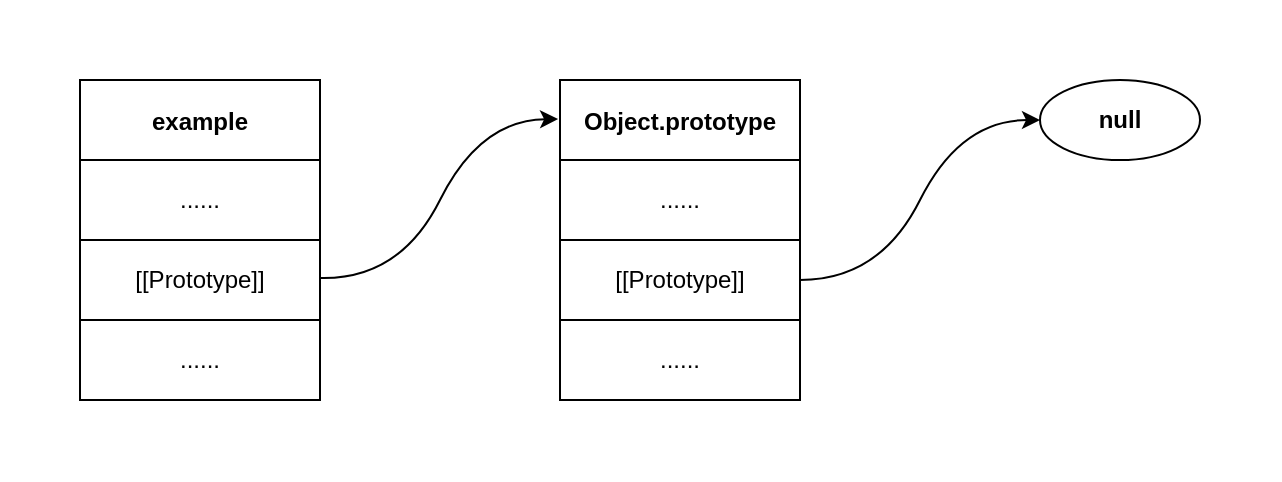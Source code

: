 <mxfile version="24.7.8" pages="6">
  <diagram name="普通对象的原型链" id="qnyCiXmXemCS_W5RKPfK">
    <mxGraphModel dx="2074" dy="1267" grid="1" gridSize="10" guides="1" tooltips="1" connect="1" arrows="1" fold="1" page="1" pageScale="1" pageWidth="827" pageHeight="1169" math="0" shadow="0">
      <root>
        <mxCell id="0" />
        <mxCell id="1" parent="0" />
        <mxCell id="eyzewvpr8u1eYU1Wjfts-1" value="" style="swimlane;startSize=0;fillColor=default;strokeColor=none;" vertex="1" parent="1">
          <mxGeometry width="640" height="240" as="geometry" />
        </mxCell>
        <mxCell id="OGeKOrHXj4HCCxznSFXo-10" value="example" style="swimlane;startSize=40;" vertex="1" parent="eyzewvpr8u1eYU1Wjfts-1">
          <mxGeometry x="40" y="40" width="120" height="160" as="geometry">
            <mxRectangle y="600" width="100" height="40" as="alternateBounds" />
          </mxGeometry>
        </mxCell>
        <mxCell id="OGeKOrHXj4HCCxznSFXo-11" value="......" style="rounded=0;whiteSpace=wrap;html=1;" vertex="1" parent="OGeKOrHXj4HCCxznSFXo-10">
          <mxGeometry y="40" width="120" height="40" as="geometry" />
        </mxCell>
        <mxCell id="OGeKOrHXj4HCCxznSFXo-12" value="[[Prototype]]" style="rounded=0;whiteSpace=wrap;html=1;" vertex="1" parent="OGeKOrHXj4HCCxznSFXo-10">
          <mxGeometry y="80" width="120" height="40" as="geometry" />
        </mxCell>
        <mxCell id="OGeKOrHXj4HCCxznSFXo-13" value="......" style="rounded=0;whiteSpace=wrap;html=1;" vertex="1" parent="OGeKOrHXj4HCCxznSFXo-10">
          <mxGeometry y="120" width="120" height="40" as="geometry" />
        </mxCell>
        <mxCell id="OGeKOrHXj4HCCxznSFXo-14" value="Object.prototype" style="swimlane;startSize=40;" vertex="1" parent="eyzewvpr8u1eYU1Wjfts-1">
          <mxGeometry x="280" y="40" width="120" height="160" as="geometry">
            <mxRectangle y="600" width="100" height="40" as="alternateBounds" />
          </mxGeometry>
        </mxCell>
        <mxCell id="OGeKOrHXj4HCCxznSFXo-15" value="......" style="rounded=0;whiteSpace=wrap;html=1;" vertex="1" parent="OGeKOrHXj4HCCxznSFXo-14">
          <mxGeometry y="40" width="120" height="40" as="geometry" />
        </mxCell>
        <mxCell id="OGeKOrHXj4HCCxznSFXo-16" value="[[Prototype]]" style="rounded=0;whiteSpace=wrap;html=1;" vertex="1" parent="OGeKOrHXj4HCCxznSFXo-14">
          <mxGeometry y="80" width="120" height="40" as="geometry" />
        </mxCell>
        <mxCell id="OGeKOrHXj4HCCxznSFXo-17" value="......" style="rounded=0;whiteSpace=wrap;html=1;" vertex="1" parent="OGeKOrHXj4HCCxznSFXo-14">
          <mxGeometry y="120" width="120" height="40" as="geometry" />
        </mxCell>
        <mxCell id="OGeKOrHXj4HCCxznSFXo-22" value="&lt;b&gt;null&lt;/b&gt;" style="ellipse;whiteSpace=wrap;html=1;" vertex="1" parent="eyzewvpr8u1eYU1Wjfts-1">
          <mxGeometry x="520" y="40" width="80" height="40" as="geometry" />
        </mxCell>
        <mxCell id="OGeKOrHXj4HCCxznSFXo-25" value="" style="curved=1;endArrow=classic;html=1;rounded=0;exitX=1;exitY=0.5;exitDx=0;exitDy=0;entryX=0;entryY=0.5;entryDx=0;entryDy=0;" edge="1" parent="eyzewvpr8u1eYU1Wjfts-1" source="OGeKOrHXj4HCCxznSFXo-16" target="OGeKOrHXj4HCCxznSFXo-22">
          <mxGeometry width="50" height="50" relative="1" as="geometry">
            <mxPoint x="670" y="150" as="sourcePoint" />
            <mxPoint x="520" y="60" as="targetPoint" />
            <Array as="points">
              <mxPoint x="440" y="140" />
              <mxPoint x="480" y="60" />
            </Array>
          </mxGeometry>
        </mxCell>
        <mxCell id="OGeKOrHXj4HCCxznSFXo-30" value="" style="curved=1;endArrow=classic;html=1;rounded=0;entryX=-0.008;entryY=0.122;entryDx=0;entryDy=0;entryPerimeter=0;" edge="1" parent="eyzewvpr8u1eYU1Wjfts-1" target="OGeKOrHXj4HCCxznSFXo-14">
          <mxGeometry width="50" height="50" relative="1" as="geometry">
            <mxPoint x="160" y="139" as="sourcePoint" />
            <mxPoint x="240" y="60" as="targetPoint" />
            <Array as="points">
              <mxPoint x="200" y="140" />
              <mxPoint x="240" y="60" />
            </Array>
          </mxGeometry>
        </mxCell>
      </root>
    </mxGraphModel>
  </diagram>
  <diagram id="mMH1F4Gqg_DZGmODXl-K" name="构造函数与原型链">
    <mxGraphModel dx="2074" dy="1267" grid="1" gridSize="10" guides="1" tooltips="1" connect="1" arrows="1" fold="1" page="1" pageScale="1" pageWidth="827" pageHeight="1169" math="0" shadow="0">
      <root>
        <mxCell id="0" />
        <mxCell id="1" parent="0" />
        <mxCell id="BHiYVBdvNpDMzismNxV3-7" value="" style="swimlane;startSize=0;strokeColor=none;" vertex="1" parent="1">
          <mxGeometry width="680" height="240" as="geometry">
            <mxRectangle x="450" y="250" width="50" height="40" as="alternateBounds" />
          </mxGeometry>
        </mxCell>
        <mxCell id="5sbkelnjei3Lj3E9pc4E-9" value="tom" style="swimlane;startSize=40;" vertex="1" parent="BHiYVBdvNpDMzismNxV3-7">
          <mxGeometry x="40" y="40" width="120" height="160" as="geometry">
            <mxRectangle y="600" width="100" height="40" as="alternateBounds" />
          </mxGeometry>
        </mxCell>
        <mxCell id="5sbkelnjei3Lj3E9pc4E-10" value="......" style="rounded=0;whiteSpace=wrap;html=1;" vertex="1" parent="5sbkelnjei3Lj3E9pc4E-9">
          <mxGeometry y="40" width="120" height="40" as="geometry" />
        </mxCell>
        <mxCell id="5sbkelnjei3Lj3E9pc4E-11" value="[[Prototype]]" style="rounded=0;whiteSpace=wrap;html=1;" vertex="1" parent="5sbkelnjei3Lj3E9pc4E-9">
          <mxGeometry y="80" width="120" height="40" as="geometry" />
        </mxCell>
        <mxCell id="5sbkelnjei3Lj3E9pc4E-12" value="......" style="rounded=0;whiteSpace=wrap;html=1;" vertex="1" parent="5sbkelnjei3Lj3E9pc4E-9">
          <mxGeometry y="120" width="120" height="40" as="geometry" />
        </mxCell>
        <mxCell id="5sbkelnjei3Lj3E9pc4E-5" value="Man.prototype" style="swimlane;startSize=40;" vertex="1" parent="BHiYVBdvNpDMzismNxV3-7">
          <mxGeometry x="280" y="40" width="120" height="160" as="geometry">
            <mxRectangle y="600" width="100" height="40" as="alternateBounds" />
          </mxGeometry>
        </mxCell>
        <mxCell id="5sbkelnjei3Lj3E9pc4E-7" value="constroctor" style="rounded=0;whiteSpace=wrap;html=1;" vertex="1" parent="5sbkelnjei3Lj3E9pc4E-5">
          <mxGeometry y="80" width="120" height="40" as="geometry" />
        </mxCell>
        <mxCell id="5sbkelnjei3Lj3E9pc4E-8" value="......" style="rounded=0;whiteSpace=wrap;html=1;" vertex="1" parent="5sbkelnjei3Lj3E9pc4E-5">
          <mxGeometry y="120" width="120" height="40" as="geometry" />
        </mxCell>
        <mxCell id="5sbkelnjei3Lj3E9pc4E-1" value="Man" style="swimlane;startSize=40;" vertex="1" parent="BHiYVBdvNpDMzismNxV3-7">
          <mxGeometry x="520" y="40" width="120" height="160" as="geometry">
            <mxRectangle y="600" width="100" height="40" as="alternateBounds" />
          </mxGeometry>
        </mxCell>
        <mxCell id="5sbkelnjei3Lj3E9pc4E-2" value="......" style="rounded=0;whiteSpace=wrap;html=1;" vertex="1" parent="5sbkelnjei3Lj3E9pc4E-1">
          <mxGeometry y="40" width="120" height="40" as="geometry" />
        </mxCell>
        <mxCell id="5sbkelnjei3Lj3E9pc4E-3" value="prototype" style="rounded=0;whiteSpace=wrap;html=1;" vertex="1" parent="5sbkelnjei3Lj3E9pc4E-1">
          <mxGeometry y="80" width="120" height="40" as="geometry" />
        </mxCell>
        <mxCell id="5sbkelnjei3Lj3E9pc4E-4" value="......" style="rounded=0;whiteSpace=wrap;html=1;" vertex="1" parent="5sbkelnjei3Lj3E9pc4E-1">
          <mxGeometry y="120" width="120" height="40" as="geometry" />
        </mxCell>
        <mxCell id="BHiYVBdvNpDMzismNxV3-9" value="" style="curved=1;endArrow=classic;html=1;rounded=0;exitX=1;exitY=0.5;exitDx=0;exitDy=0;entryX=-0.017;entryY=0.108;entryDx=0;entryDy=0;entryPerimeter=0;" edge="1" parent="BHiYVBdvNpDMzismNxV3-7" source="5sbkelnjei3Lj3E9pc4E-11" target="5sbkelnjei3Lj3E9pc4E-5">
          <mxGeometry width="50" height="50" relative="1" as="geometry">
            <mxPoint x="180" y="150" as="sourcePoint" />
            <mxPoint x="230" y="100" as="targetPoint" />
            <Array as="points">
              <mxPoint x="230" y="140" />
              <mxPoint x="220" y="60" />
            </Array>
          </mxGeometry>
        </mxCell>
        <mxCell id="BHiYVBdvNpDMzismNxV3-10" value="" style="curved=1;endArrow=classic;html=1;rounded=0;exitX=1;exitY=0.5;exitDx=0;exitDy=0;entryX=-0.017;entryY=0.108;entryDx=0;entryDy=0;entryPerimeter=0;" edge="1" parent="BHiYVBdvNpDMzismNxV3-7">
          <mxGeometry width="50" height="50" relative="1" as="geometry">
            <mxPoint x="400" y="140" as="sourcePoint" />
            <mxPoint x="518" y="62" as="targetPoint" />
            <Array as="points">
              <mxPoint x="470" y="140" />
              <mxPoint x="460" y="60" />
            </Array>
          </mxGeometry>
        </mxCell>
      </root>
    </mxGraphModel>
  </diagram>
  <diagram id="TKi3zKlLcP3WC1CyL5Jm" name="原型的原型">
    <mxGraphModel dx="2074" dy="1267" grid="1" gridSize="10" guides="1" tooltips="1" connect="1" arrows="1" fold="1" page="1" pageScale="1" pageWidth="827" pageHeight="1169" math="0" shadow="0">
      <root>
        <mxCell id="0" />
        <mxCell id="1" parent="0" />
        <mxCell id="NtqbLv0ac0he0ZGZKvpN-1" value="" style="swimlane;startSize=0;strokeColor=none;" vertex="1" parent="1">
          <mxGeometry width="880" height="520" as="geometry">
            <mxRectangle x="450" y="250" width="50" height="40" as="alternateBounds" />
          </mxGeometry>
        </mxCell>
        <mxCell id="NtqbLv0ac0he0ZGZKvpN-2" value="tom" style="swimlane;startSize=40;" vertex="1" parent="NtqbLv0ac0he0ZGZKvpN-1">
          <mxGeometry x="40" y="40" width="120" height="160" as="geometry">
            <mxRectangle y="600" width="100" height="40" as="alternateBounds" />
          </mxGeometry>
        </mxCell>
        <mxCell id="NtqbLv0ac0he0ZGZKvpN-3" value="......" style="rounded=0;whiteSpace=wrap;html=1;" vertex="1" parent="NtqbLv0ac0he0ZGZKvpN-2">
          <mxGeometry y="40" width="120" height="40" as="geometry" />
        </mxCell>
        <mxCell id="NtqbLv0ac0he0ZGZKvpN-4" value="[[Prototype]]" style="rounded=0;whiteSpace=wrap;html=1;" vertex="1" parent="NtqbLv0ac0he0ZGZKvpN-2">
          <mxGeometry y="80" width="120" height="40" as="geometry" />
        </mxCell>
        <mxCell id="NtqbLv0ac0he0ZGZKvpN-5" value="......" style="rounded=0;whiteSpace=wrap;html=1;" vertex="1" parent="NtqbLv0ac0he0ZGZKvpN-2">
          <mxGeometry y="120" width="120" height="40" as="geometry" />
        </mxCell>
        <mxCell id="NtqbLv0ac0he0ZGZKvpN-6" value="Man.prototype" style="swimlane;startSize=40;" vertex="1" parent="NtqbLv0ac0he0ZGZKvpN-1">
          <mxGeometry x="280" y="40" width="120" height="200" as="geometry">
            <mxRectangle y="600" width="100" height="40" as="alternateBounds" />
          </mxGeometry>
        </mxCell>
        <mxCell id="NtqbLv0ac0he0ZGZKvpN-7" value="constroctor" style="rounded=0;whiteSpace=wrap;html=1;" vertex="1" parent="NtqbLv0ac0he0ZGZKvpN-6">
          <mxGeometry y="120" width="120" height="40" as="geometry" />
        </mxCell>
        <mxCell id="NtqbLv0ac0he0ZGZKvpN-8" value="......" style="rounded=0;whiteSpace=wrap;html=1;" vertex="1" parent="NtqbLv0ac0he0ZGZKvpN-6">
          <mxGeometry y="160" width="120" height="40" as="geometry" />
        </mxCell>
        <mxCell id="NtqbLv0ac0he0ZGZKvpN-15" value="[[Prototype]]" style="rounded=0;whiteSpace=wrap;html=1;" vertex="1" parent="NtqbLv0ac0he0ZGZKvpN-6">
          <mxGeometry y="80" width="120" height="40" as="geometry" />
        </mxCell>
        <mxCell id="FkYh7AHzDFNJQAw-NiU5-1" value="......" style="rounded=0;whiteSpace=wrap;html=1;" vertex="1" parent="NtqbLv0ac0he0ZGZKvpN-6">
          <mxGeometry y="40" width="120" height="40" as="geometry" />
        </mxCell>
        <mxCell id="NtqbLv0ac0he0ZGZKvpN-9" value="Man" style="swimlane;startSize=40;" vertex="1" parent="NtqbLv0ac0he0ZGZKvpN-1">
          <mxGeometry x="280" y="320" width="120" height="160" as="geometry">
            <mxRectangle y="600" width="100" height="40" as="alternateBounds" />
          </mxGeometry>
        </mxCell>
        <mxCell id="NtqbLv0ac0he0ZGZKvpN-10" value="......" style="rounded=0;whiteSpace=wrap;html=1;" vertex="1" parent="NtqbLv0ac0he0ZGZKvpN-9">
          <mxGeometry y="40" width="120" height="40" as="geometry" />
        </mxCell>
        <mxCell id="NtqbLv0ac0he0ZGZKvpN-11" value="prototype" style="rounded=0;whiteSpace=wrap;html=1;" vertex="1" parent="NtqbLv0ac0he0ZGZKvpN-9">
          <mxGeometry y="80" width="120" height="40" as="geometry" />
        </mxCell>
        <mxCell id="NtqbLv0ac0he0ZGZKvpN-12" value="......" style="rounded=0;whiteSpace=wrap;html=1;" vertex="1" parent="NtqbLv0ac0he0ZGZKvpN-9">
          <mxGeometry y="120" width="120" height="40" as="geometry" />
        </mxCell>
        <mxCell id="NtqbLv0ac0he0ZGZKvpN-13" value="" style="curved=1;endArrow=classic;html=1;rounded=0;exitX=1;exitY=0.5;exitDx=0;exitDy=0;entryX=-0.017;entryY=0.108;entryDx=0;entryDy=0;entryPerimeter=0;" edge="1" parent="NtqbLv0ac0he0ZGZKvpN-1" source="NtqbLv0ac0he0ZGZKvpN-4" target="NtqbLv0ac0he0ZGZKvpN-6">
          <mxGeometry width="50" height="50" relative="1" as="geometry">
            <mxPoint x="180" y="150" as="sourcePoint" />
            <mxPoint x="230" y="100" as="targetPoint" />
            <Array as="points">
              <mxPoint x="230" y="140" />
              <mxPoint x="220" y="60" />
            </Array>
          </mxGeometry>
        </mxCell>
        <mxCell id="_9BusdQsKT_56O5d0Mxm-1" value="Object.prototype" style="swimlane;startSize=40;" vertex="1" parent="NtqbLv0ac0he0ZGZKvpN-1">
          <mxGeometry x="520" y="40" width="120" height="160" as="geometry">
            <mxRectangle y="600" width="100" height="40" as="alternateBounds" />
          </mxGeometry>
        </mxCell>
        <mxCell id="_9BusdQsKT_56O5d0Mxm-2" value="......" style="rounded=0;whiteSpace=wrap;html=1;" vertex="1" parent="_9BusdQsKT_56O5d0Mxm-1">
          <mxGeometry y="40" width="120" height="40" as="geometry" />
        </mxCell>
        <mxCell id="_9BusdQsKT_56O5d0Mxm-3" value="[[Prototype]]" style="rounded=0;whiteSpace=wrap;html=1;" vertex="1" parent="_9BusdQsKT_56O5d0Mxm-1">
          <mxGeometry y="80" width="120" height="40" as="geometry" />
        </mxCell>
        <mxCell id="_9BusdQsKT_56O5d0Mxm-4" value="......" style="rounded=0;whiteSpace=wrap;html=1;" vertex="1" parent="_9BusdQsKT_56O5d0Mxm-1">
          <mxGeometry y="120" width="120" height="40" as="geometry" />
        </mxCell>
        <mxCell id="ujAYthsy_Nm7l5vv94x4-1" value="&lt;b&gt;null&lt;/b&gt;" style="ellipse;whiteSpace=wrap;html=1;" vertex="1" parent="NtqbLv0ac0he0ZGZKvpN-1">
          <mxGeometry x="760" y="40" width="80" height="40" as="geometry" />
        </mxCell>
        <mxCell id="ujAYthsy_Nm7l5vv94x4-3" value="" style="curved=1;endArrow=classic;html=1;rounded=0;exitX=1;exitY=0.5;exitDx=0;exitDy=0;entryX=0;entryY=0.5;entryDx=0;entryDy=0;strokeColor=#ff0000;" edge="1" parent="NtqbLv0ac0he0ZGZKvpN-1" source="_9BusdQsKT_56O5d0Mxm-3" target="ujAYthsy_Nm7l5vv94x4-1">
          <mxGeometry width="50" height="50" relative="1" as="geometry">
            <mxPoint x="640" y="140" as="sourcePoint" />
            <mxPoint x="758" y="62" as="targetPoint" />
            <Array as="points">
              <mxPoint x="710" y="140" />
              <mxPoint x="700" y="60" />
            </Array>
          </mxGeometry>
        </mxCell>
        <mxCell id="FkYh7AHzDFNJQAw-NiU5-2" value="" style="curved=1;endArrow=classic;html=1;rounded=0;exitX=1;exitY=0.5;exitDx=0;exitDy=0;entryX=-0.017;entryY=0.108;entryDx=0;entryDy=0;entryPerimeter=0;strokeColor=#ff0000;" edge="1" parent="NtqbLv0ac0he0ZGZKvpN-1">
          <mxGeometry width="50" height="50" relative="1" as="geometry">
            <mxPoint x="400" y="140" as="sourcePoint" />
            <mxPoint x="518" y="62" as="targetPoint" />
            <Array as="points">
              <mxPoint x="470" y="140" />
              <mxPoint x="460" y="60" />
            </Array>
          </mxGeometry>
        </mxCell>
        <mxCell id="XHElXZKnPS5fqaFi2_FC-1" value="" style="curved=1;endArrow=classic;html=1;rounded=0;entryX=0;entryY=0.134;entryDx=0;entryDy=0;entryPerimeter=0;exitX=0;exitY=0.5;exitDx=0;exitDy=0;" edge="1" parent="NtqbLv0ac0he0ZGZKvpN-1" source="NtqbLv0ac0he0ZGZKvpN-7" target="NtqbLv0ac0he0ZGZKvpN-9">
          <mxGeometry width="50" height="50" relative="1" as="geometry">
            <mxPoint x="90" y="420" as="sourcePoint" />
            <mxPoint x="208" y="342" as="targetPoint" />
            <Array as="points">
              <mxPoint x="220" y="180" />
              <mxPoint x="220" y="341" />
            </Array>
          </mxGeometry>
        </mxCell>
        <mxCell id="XHElXZKnPS5fqaFi2_FC-2" value="" style="curved=1;endArrow=classic;html=1;rounded=0;entryX=1;entryY=0.5;entryDx=0;entryDy=0;exitX=1;exitY=0.5;exitDx=0;exitDy=0;" edge="1" parent="NtqbLv0ac0he0ZGZKvpN-1" source="NtqbLv0ac0he0ZGZKvpN-11" target="NtqbLv0ac0he0ZGZKvpN-8">
          <mxGeometry width="50" height="50" relative="1" as="geometry">
            <mxPoint x="570" y="300" as="sourcePoint" />
            <mxPoint x="570" y="461" as="targetPoint" />
            <Array as="points">
              <mxPoint x="460" y="420" />
              <mxPoint x="460" y="220" />
            </Array>
          </mxGeometry>
        </mxCell>
      </root>
    </mxGraphModel>
  </diagram>
  <diagram id="cP3icIAjyrjofBzfG2Yw" name="函数对象的原型链">
    <mxGraphModel dx="2074" dy="1267" grid="1" gridSize="10" guides="1" tooltips="1" connect="1" arrows="1" fold="1" page="1" pageScale="1" pageWidth="827" pageHeight="1169" math="0" shadow="0">
      <root>
        <mxCell id="0" />
        <mxCell id="1" parent="0" />
        <mxCell id="I-yxo0rjGWsIso4OyMIj-1" value="" style="swimlane;startSize=0;strokeColor=none;" vertex="1" parent="1">
          <mxGeometry width="880" height="560" as="geometry">
            <mxRectangle x="450" y="250" width="50" height="40" as="alternateBounds" />
          </mxGeometry>
        </mxCell>
        <mxCell id="I-yxo0rjGWsIso4OyMIj-2" value="tom" style="swimlane;startSize=40;" vertex="1" parent="I-yxo0rjGWsIso4OyMIj-1">
          <mxGeometry x="40" y="40" width="120" height="160" as="geometry">
            <mxRectangle y="600" width="100" height="40" as="alternateBounds" />
          </mxGeometry>
        </mxCell>
        <mxCell id="I-yxo0rjGWsIso4OyMIj-3" value="......" style="rounded=0;whiteSpace=wrap;html=1;" vertex="1" parent="I-yxo0rjGWsIso4OyMIj-2">
          <mxGeometry y="40" width="120" height="40" as="geometry" />
        </mxCell>
        <mxCell id="I-yxo0rjGWsIso4OyMIj-4" value="[[Prototype]]" style="rounded=0;whiteSpace=wrap;html=1;" vertex="1" parent="I-yxo0rjGWsIso4OyMIj-2">
          <mxGeometry y="80" width="120" height="40" as="geometry" />
        </mxCell>
        <mxCell id="I-yxo0rjGWsIso4OyMIj-5" value="......" style="rounded=0;whiteSpace=wrap;html=1;" vertex="1" parent="I-yxo0rjGWsIso4OyMIj-2">
          <mxGeometry y="120" width="120" height="40" as="geometry" />
        </mxCell>
        <mxCell id="I-yxo0rjGWsIso4OyMIj-6" value="Man.prototype" style="swimlane;startSize=40;" vertex="1" parent="I-yxo0rjGWsIso4OyMIj-1">
          <mxGeometry x="280" y="40" width="120" height="200" as="geometry">
            <mxRectangle y="600" width="100" height="40" as="alternateBounds" />
          </mxGeometry>
        </mxCell>
        <mxCell id="I-yxo0rjGWsIso4OyMIj-8" value="......" style="rounded=0;whiteSpace=wrap;html=1;" vertex="1" parent="I-yxo0rjGWsIso4OyMIj-6">
          <mxGeometry y="160" width="120" height="40" as="geometry" />
        </mxCell>
        <mxCell id="I-yxo0rjGWsIso4OyMIj-9" value="[[Prototype]]" style="rounded=0;whiteSpace=wrap;html=1;" vertex="1" parent="I-yxo0rjGWsIso4OyMIj-6">
          <mxGeometry y="80" width="120" height="40" as="geometry" />
        </mxCell>
        <mxCell id="I-yxo0rjGWsIso4OyMIj-23" value="......" style="rounded=0;whiteSpace=wrap;html=1;" vertex="1" parent="I-yxo0rjGWsIso4OyMIj-6">
          <mxGeometry y="40" width="120" height="40" as="geometry" />
        </mxCell>
        <mxCell id="I-yxo0rjGWsIso4OyMIj-7" value="constroctor" style="rounded=0;whiteSpace=wrap;html=1;" vertex="1" parent="I-yxo0rjGWsIso4OyMIj-6">
          <mxGeometry y="120" width="120" height="40" as="geometry" />
        </mxCell>
        <mxCell id="I-yxo0rjGWsIso4OyMIj-10" value="Man" style="swimlane;startSize=40;" vertex="1" parent="I-yxo0rjGWsIso4OyMIj-1">
          <mxGeometry x="280" y="320" width="120" height="200" as="geometry">
            <mxRectangle y="600" width="100" height="40" as="alternateBounds" />
          </mxGeometry>
        </mxCell>
        <mxCell id="I-yxo0rjGWsIso4OyMIj-11" value="......" style="rounded=0;whiteSpace=wrap;html=1;" vertex="1" parent="I-yxo0rjGWsIso4OyMIj-10">
          <mxGeometry y="40" width="120" height="40" as="geometry" />
        </mxCell>
        <mxCell id="I-yxo0rjGWsIso4OyMIj-12" value="prototype" style="rounded=0;whiteSpace=wrap;html=1;" vertex="1" parent="I-yxo0rjGWsIso4OyMIj-10">
          <mxGeometry y="80" width="120" height="40" as="geometry" />
        </mxCell>
        <mxCell id="I-yxo0rjGWsIso4OyMIj-13" value="......" style="rounded=0;whiteSpace=wrap;html=1;" vertex="1" parent="I-yxo0rjGWsIso4OyMIj-10">
          <mxGeometry y="160" width="120" height="40" as="geometry" />
        </mxCell>
        <mxCell id="I-yxo0rjGWsIso4OyMIj-26" value="[[Prototype]]" style="rounded=0;whiteSpace=wrap;html=1;" vertex="1" parent="I-yxo0rjGWsIso4OyMIj-10">
          <mxGeometry y="120" width="120" height="40" as="geometry" />
        </mxCell>
        <mxCell id="I-yxo0rjGWsIso4OyMIj-14" value="" style="curved=1;endArrow=classic;html=1;rounded=0;exitX=1;exitY=0.5;exitDx=0;exitDy=0;entryX=-0.017;entryY=0.108;entryDx=0;entryDy=0;entryPerimeter=0;" edge="1" parent="I-yxo0rjGWsIso4OyMIj-1" source="I-yxo0rjGWsIso4OyMIj-4" target="I-yxo0rjGWsIso4OyMIj-6">
          <mxGeometry width="50" height="50" relative="1" as="geometry">
            <mxPoint x="180" y="150" as="sourcePoint" />
            <mxPoint x="230" y="100" as="targetPoint" />
            <Array as="points">
              <mxPoint x="230" y="140" />
              <mxPoint x="220" y="60" />
            </Array>
          </mxGeometry>
        </mxCell>
        <mxCell id="I-yxo0rjGWsIso4OyMIj-15" value="" style="curved=1;endArrow=classic;html=1;rounded=0;exitX=1;exitY=0.5;exitDx=0;exitDy=0;entryX=-0.017;entryY=0.108;entryDx=0;entryDy=0;entryPerimeter=0;" edge="1" parent="I-yxo0rjGWsIso4OyMIj-1" source="I-yxo0rjGWsIso4OyMIj-9">
          <mxGeometry width="50" height="50" relative="1" as="geometry">
            <mxPoint x="400" y="140" as="sourcePoint" />
            <mxPoint x="518" y="62" as="targetPoint" />
            <Array as="points">
              <mxPoint x="470" y="140" />
              <mxPoint x="460" y="60" />
            </Array>
          </mxGeometry>
        </mxCell>
        <mxCell id="I-yxo0rjGWsIso4OyMIj-16" value="Object.prototype" style="swimlane;startSize=40;" vertex="1" parent="I-yxo0rjGWsIso4OyMIj-1">
          <mxGeometry x="520" y="40" width="120" height="160" as="geometry">
            <mxRectangle y="600" width="100" height="40" as="alternateBounds" />
          </mxGeometry>
        </mxCell>
        <mxCell id="I-yxo0rjGWsIso4OyMIj-17" value="......" style="rounded=0;whiteSpace=wrap;html=1;" vertex="1" parent="I-yxo0rjGWsIso4OyMIj-16">
          <mxGeometry y="40" width="120" height="40" as="geometry" />
        </mxCell>
        <mxCell id="I-yxo0rjGWsIso4OyMIj-18" value="[[Prototype]]" style="rounded=0;whiteSpace=wrap;html=1;" vertex="1" parent="I-yxo0rjGWsIso4OyMIj-16">
          <mxGeometry y="80" width="120" height="40" as="geometry" />
        </mxCell>
        <mxCell id="I-yxo0rjGWsIso4OyMIj-19" value="......" style="rounded=0;whiteSpace=wrap;html=1;" vertex="1" parent="I-yxo0rjGWsIso4OyMIj-16">
          <mxGeometry y="120" width="120" height="40" as="geometry" />
        </mxCell>
        <mxCell id="I-yxo0rjGWsIso4OyMIj-20" value="&lt;b&gt;null&lt;/b&gt;" style="ellipse;whiteSpace=wrap;html=1;" vertex="1" parent="I-yxo0rjGWsIso4OyMIj-1">
          <mxGeometry x="760" y="40" width="80" height="40" as="geometry" />
        </mxCell>
        <mxCell id="I-yxo0rjGWsIso4OyMIj-22" value="" style="curved=1;endArrow=classic;html=1;rounded=0;exitX=1;exitY=0.5;exitDx=0;exitDy=0;entryX=0;entryY=0.5;entryDx=0;entryDy=0;strokeColor=#ff0000;" edge="1" parent="I-yxo0rjGWsIso4OyMIj-1" source="I-yxo0rjGWsIso4OyMIj-18" target="I-yxo0rjGWsIso4OyMIj-20">
          <mxGeometry width="50" height="50" relative="1" as="geometry">
            <mxPoint x="640" y="140" as="sourcePoint" />
            <mxPoint x="758" y="62" as="targetPoint" />
            <Array as="points">
              <mxPoint x="710" y="140" />
              <mxPoint x="700" y="60" />
            </Array>
          </mxGeometry>
        </mxCell>
        <mxCell id="I-yxo0rjGWsIso4OyMIj-24" value="" style="curved=1;endArrow=classic;html=1;rounded=0;exitX=0;exitY=0.5;exitDx=0;exitDy=0;entryX=-0.008;entryY=0.11;entryDx=0;entryDy=0;entryPerimeter=0;" edge="1" parent="I-yxo0rjGWsIso4OyMIj-1" source="I-yxo0rjGWsIso4OyMIj-7" target="I-yxo0rjGWsIso4OyMIj-10">
          <mxGeometry width="50" height="50" relative="1" as="geometry">
            <mxPoint x="70" y="390" as="sourcePoint" />
            <mxPoint x="188" y="312" as="targetPoint" />
            <Array as="points">
              <mxPoint x="200" y="180" />
              <mxPoint x="200" y="340" />
            </Array>
          </mxGeometry>
        </mxCell>
        <mxCell id="I-yxo0rjGWsIso4OyMIj-25" value="" style="curved=1;endArrow=classic;html=1;rounded=0;exitX=1;exitY=0.5;exitDx=0;exitDy=0;entryX=1;entryY=0.5;entryDx=0;entryDy=0;" edge="1" parent="I-yxo0rjGWsIso4OyMIj-1" source="I-yxo0rjGWsIso4OyMIj-12" target="I-yxo0rjGWsIso4OyMIj-8">
          <mxGeometry width="50" height="50" relative="1" as="geometry">
            <mxPoint x="540" y="398" as="sourcePoint" />
            <mxPoint x="539" y="560" as="targetPoint" />
            <Array as="points">
              <mxPoint x="460" y="420" />
              <mxPoint x="460" y="220" />
            </Array>
          </mxGeometry>
        </mxCell>
        <mxCell id="I-yxo0rjGWsIso4OyMIj-27" value="Function.prototype" style="swimlane;startSize=40;" vertex="1" parent="I-yxo0rjGWsIso4OyMIj-1">
          <mxGeometry x="520" y="320" width="120" height="160" as="geometry">
            <mxRectangle y="600" width="100" height="40" as="alternateBounds" />
          </mxGeometry>
        </mxCell>
        <mxCell id="I-yxo0rjGWsIso4OyMIj-28" value="......" style="rounded=0;whiteSpace=wrap;html=1;" vertex="1" parent="I-yxo0rjGWsIso4OyMIj-27">
          <mxGeometry y="40" width="120" height="40" as="geometry" />
        </mxCell>
        <mxCell id="I-yxo0rjGWsIso4OyMIj-30" value="......" style="rounded=0;whiteSpace=wrap;html=1;" vertex="1" parent="I-yxo0rjGWsIso4OyMIj-27">
          <mxGeometry y="120" width="120" height="40" as="geometry" />
        </mxCell>
        <mxCell id="I-yxo0rjGWsIso4OyMIj-31" value="[[Prototype]]" style="rounded=0;whiteSpace=wrap;html=1;" vertex="1" parent="I-yxo0rjGWsIso4OyMIj-27">
          <mxGeometry y="80" width="120" height="40" as="geometry" />
        </mxCell>
        <mxCell id="I-yxo0rjGWsIso4OyMIj-32" value="" style="curved=1;endArrow=classic;html=1;rounded=0;exitX=1;exitY=0.5;exitDx=0;exitDy=0;strokeColor=#ff0000;" edge="1" parent="I-yxo0rjGWsIso4OyMIj-1" source="I-yxo0rjGWsIso4OyMIj-26">
          <mxGeometry width="50" height="50" relative="1" as="geometry">
            <mxPoint x="410" y="470" as="sourcePoint" />
            <mxPoint x="520" y="340" as="targetPoint" />
            <Array as="points">
              <mxPoint x="440" y="460" />
              <mxPoint x="480" y="340" />
            </Array>
          </mxGeometry>
        </mxCell>
        <mxCell id="I-yxo0rjGWsIso4OyMIj-33" value="" style="curved=1;endArrow=classic;html=1;rounded=0;exitX=1;exitY=0.5;exitDx=0;exitDy=0;entryX=1;entryY=0.5;entryDx=0;entryDy=0;strokeColor=#ff0000;" edge="1" parent="I-yxo0rjGWsIso4OyMIj-1" source="I-yxo0rjGWsIso4OyMIj-31" target="I-yxo0rjGWsIso4OyMIj-19">
          <mxGeometry width="50" height="50" relative="1" as="geometry">
            <mxPoint x="660" y="420" as="sourcePoint" />
            <mxPoint x="660" y="220" as="targetPoint" />
            <Array as="points">
              <mxPoint x="720" y="420" />
              <mxPoint x="720" y="180" />
            </Array>
          </mxGeometry>
        </mxCell>
      </root>
    </mxGraphModel>
  </diagram>
  <diagram id="qqHevGz2AhepSUUrbDJ7" name="Function对象的原型链">
    <mxGraphModel dx="2074" dy="1267" grid="1" gridSize="10" guides="1" tooltips="1" connect="1" arrows="1" fold="1" page="1" pageScale="1" pageWidth="827" pageHeight="1169" math="0" shadow="0">
      <root>
        <mxCell id="0" />
        <mxCell id="1" parent="0" />
        <mxCell id="Np-zHqyzYrlV6lAbvfbk-1" value="" style="swimlane;startSize=0;strokeColor=none;" vertex="1" parent="1">
          <mxGeometry width="880" height="880" as="geometry">
            <mxRectangle x="450" y="250" width="50" height="40" as="alternateBounds" />
          </mxGeometry>
        </mxCell>
        <mxCell id="Np-zHqyzYrlV6lAbvfbk-2" value="tom" style="swimlane;startSize=40;" vertex="1" parent="Np-zHqyzYrlV6lAbvfbk-1">
          <mxGeometry x="40" y="40" width="120" height="160" as="geometry">
            <mxRectangle y="600" width="100" height="40" as="alternateBounds" />
          </mxGeometry>
        </mxCell>
        <mxCell id="Np-zHqyzYrlV6lAbvfbk-3" value="......" style="rounded=0;whiteSpace=wrap;html=1;" vertex="1" parent="Np-zHqyzYrlV6lAbvfbk-2">
          <mxGeometry y="40" width="120" height="40" as="geometry" />
        </mxCell>
        <mxCell id="Np-zHqyzYrlV6lAbvfbk-4" value="[[Prototype]]" style="rounded=0;whiteSpace=wrap;html=1;" vertex="1" parent="Np-zHqyzYrlV6lAbvfbk-2">
          <mxGeometry y="80" width="120" height="40" as="geometry" />
        </mxCell>
        <mxCell id="Np-zHqyzYrlV6lAbvfbk-5" value="......" style="rounded=0;whiteSpace=wrap;html=1;" vertex="1" parent="Np-zHqyzYrlV6lAbvfbk-2">
          <mxGeometry y="120" width="120" height="40" as="geometry" />
        </mxCell>
        <mxCell id="Np-zHqyzYrlV6lAbvfbk-6" value="Man.prototype" style="swimlane;startSize=40;" vertex="1" parent="Np-zHqyzYrlV6lAbvfbk-1">
          <mxGeometry x="280" y="40" width="120" height="200" as="geometry">
            <mxRectangle y="600" width="100" height="40" as="alternateBounds" />
          </mxGeometry>
        </mxCell>
        <mxCell id="Np-zHqyzYrlV6lAbvfbk-7" value="......" style="rounded=0;whiteSpace=wrap;html=1;" vertex="1" parent="Np-zHqyzYrlV6lAbvfbk-6">
          <mxGeometry y="160" width="120" height="40" as="geometry" />
        </mxCell>
        <mxCell id="Np-zHqyzYrlV6lAbvfbk-8" value="[[Prototype]]" style="rounded=0;whiteSpace=wrap;html=1;" vertex="1" parent="Np-zHqyzYrlV6lAbvfbk-6">
          <mxGeometry y="80" width="120" height="40" as="geometry" />
        </mxCell>
        <mxCell id="Np-zHqyzYrlV6lAbvfbk-9" value="......" style="rounded=0;whiteSpace=wrap;html=1;" vertex="1" parent="Np-zHqyzYrlV6lAbvfbk-6">
          <mxGeometry y="40" width="120" height="40" as="geometry" />
        </mxCell>
        <mxCell id="Np-zHqyzYrlV6lAbvfbk-10" value="constroctor" style="rounded=0;whiteSpace=wrap;html=1;" vertex="1" parent="Np-zHqyzYrlV6lAbvfbk-6">
          <mxGeometry y="120" width="120" height="40" as="geometry" />
        </mxCell>
        <mxCell id="Np-zHqyzYrlV6lAbvfbk-11" value="Man" style="swimlane;startSize=40;" vertex="1" parent="Np-zHqyzYrlV6lAbvfbk-1">
          <mxGeometry x="280" y="320" width="120" height="200" as="geometry">
            <mxRectangle y="600" width="100" height="40" as="alternateBounds" />
          </mxGeometry>
        </mxCell>
        <mxCell id="Np-zHqyzYrlV6lAbvfbk-12" value="......" style="rounded=0;whiteSpace=wrap;html=1;" vertex="1" parent="Np-zHqyzYrlV6lAbvfbk-11">
          <mxGeometry y="40" width="120" height="40" as="geometry" />
        </mxCell>
        <mxCell id="Np-zHqyzYrlV6lAbvfbk-13" value="prototype" style="rounded=0;whiteSpace=wrap;html=1;" vertex="1" parent="Np-zHqyzYrlV6lAbvfbk-11">
          <mxGeometry y="80" width="120" height="40" as="geometry" />
        </mxCell>
        <mxCell id="Np-zHqyzYrlV6lAbvfbk-14" value="......" style="rounded=0;whiteSpace=wrap;html=1;" vertex="1" parent="Np-zHqyzYrlV6lAbvfbk-11">
          <mxGeometry y="160" width="120" height="40" as="geometry" />
        </mxCell>
        <mxCell id="Np-zHqyzYrlV6lAbvfbk-15" value="[[Prototype]]" style="rounded=0;whiteSpace=wrap;html=1;" vertex="1" parent="Np-zHqyzYrlV6lAbvfbk-11">
          <mxGeometry y="120" width="120" height="40" as="geometry" />
        </mxCell>
        <mxCell id="Np-zHqyzYrlV6lAbvfbk-16" value="" style="curved=1;endArrow=classic;html=1;rounded=0;exitX=1;exitY=0.5;exitDx=0;exitDy=0;entryX=-0.017;entryY=0.108;entryDx=0;entryDy=0;entryPerimeter=0;" edge="1" parent="Np-zHqyzYrlV6lAbvfbk-1" source="Np-zHqyzYrlV6lAbvfbk-4" target="Np-zHqyzYrlV6lAbvfbk-6">
          <mxGeometry width="50" height="50" relative="1" as="geometry">
            <mxPoint x="180" y="150" as="sourcePoint" />
            <mxPoint x="230" y="100" as="targetPoint" />
            <Array as="points">
              <mxPoint x="230" y="140" />
              <mxPoint x="220" y="60" />
            </Array>
          </mxGeometry>
        </mxCell>
        <mxCell id="Np-zHqyzYrlV6lAbvfbk-17" value="" style="curved=1;endArrow=classic;html=1;rounded=0;exitX=1;exitY=0.5;exitDx=0;exitDy=0;entryX=-0.017;entryY=0.108;entryDx=0;entryDy=0;entryPerimeter=0;" edge="1" parent="Np-zHqyzYrlV6lAbvfbk-1" source="Np-zHqyzYrlV6lAbvfbk-8">
          <mxGeometry width="50" height="50" relative="1" as="geometry">
            <mxPoint x="400" y="140" as="sourcePoint" />
            <mxPoint x="518" y="62" as="targetPoint" />
            <Array as="points">
              <mxPoint x="470" y="140" />
              <mxPoint x="460" y="60" />
            </Array>
          </mxGeometry>
        </mxCell>
        <mxCell id="Np-zHqyzYrlV6lAbvfbk-18" value="Object.prototype" style="swimlane;startSize=40;" vertex="1" parent="Np-zHqyzYrlV6lAbvfbk-1">
          <mxGeometry x="520" y="40" width="120" height="160" as="geometry">
            <mxRectangle y="600" width="100" height="40" as="alternateBounds" />
          </mxGeometry>
        </mxCell>
        <mxCell id="Np-zHqyzYrlV6lAbvfbk-19" value="......" style="rounded=0;whiteSpace=wrap;html=1;" vertex="1" parent="Np-zHqyzYrlV6lAbvfbk-18">
          <mxGeometry y="40" width="120" height="40" as="geometry" />
        </mxCell>
        <mxCell id="Np-zHqyzYrlV6lAbvfbk-20" value="[[Prototype]]" style="rounded=0;whiteSpace=wrap;html=1;" vertex="1" parent="Np-zHqyzYrlV6lAbvfbk-18">
          <mxGeometry y="80" width="120" height="40" as="geometry" />
        </mxCell>
        <mxCell id="Np-zHqyzYrlV6lAbvfbk-21" value="......" style="rounded=0;whiteSpace=wrap;html=1;" vertex="1" parent="Np-zHqyzYrlV6lAbvfbk-18">
          <mxGeometry y="120" width="120" height="40" as="geometry" />
        </mxCell>
        <mxCell id="Np-zHqyzYrlV6lAbvfbk-22" value="&lt;b&gt;null&lt;/b&gt;" style="ellipse;whiteSpace=wrap;html=1;" vertex="1" parent="Np-zHqyzYrlV6lAbvfbk-1">
          <mxGeometry x="760" y="40" width="80" height="40" as="geometry" />
        </mxCell>
        <mxCell id="Np-zHqyzYrlV6lAbvfbk-23" value="" style="curved=1;endArrow=classic;html=1;rounded=0;exitX=1;exitY=0.5;exitDx=0;exitDy=0;entryX=0;entryY=0.5;entryDx=0;entryDy=0;strokeColor=#ff0000;" edge="1" parent="Np-zHqyzYrlV6lAbvfbk-1" source="Np-zHqyzYrlV6lAbvfbk-20" target="Np-zHqyzYrlV6lAbvfbk-22">
          <mxGeometry width="50" height="50" relative="1" as="geometry">
            <mxPoint x="640" y="140" as="sourcePoint" />
            <mxPoint x="758" y="62" as="targetPoint" />
            <Array as="points">
              <mxPoint x="710" y="140" />
              <mxPoint x="700" y="60" />
            </Array>
          </mxGeometry>
        </mxCell>
        <mxCell id="Np-zHqyzYrlV6lAbvfbk-24" value="" style="curved=1;endArrow=classic;html=1;rounded=0;exitX=0;exitY=0.5;exitDx=0;exitDy=0;entryX=-0.008;entryY=0.11;entryDx=0;entryDy=0;entryPerimeter=0;" edge="1" parent="Np-zHqyzYrlV6lAbvfbk-1" source="Np-zHqyzYrlV6lAbvfbk-10" target="Np-zHqyzYrlV6lAbvfbk-11">
          <mxGeometry width="50" height="50" relative="1" as="geometry">
            <mxPoint x="70" y="390" as="sourcePoint" />
            <mxPoint x="188" y="312" as="targetPoint" />
            <Array as="points">
              <mxPoint x="200" y="180" />
              <mxPoint x="200" y="340" />
            </Array>
          </mxGeometry>
        </mxCell>
        <mxCell id="Np-zHqyzYrlV6lAbvfbk-25" value="" style="curved=1;endArrow=classic;html=1;rounded=0;exitX=1;exitY=0.5;exitDx=0;exitDy=0;entryX=1;entryY=0.5;entryDx=0;entryDy=0;" edge="1" parent="Np-zHqyzYrlV6lAbvfbk-1" source="Np-zHqyzYrlV6lAbvfbk-13" target="Np-zHqyzYrlV6lAbvfbk-7">
          <mxGeometry width="50" height="50" relative="1" as="geometry">
            <mxPoint x="540" y="398" as="sourcePoint" />
            <mxPoint x="539" y="560" as="targetPoint" />
            <Array as="points">
              <mxPoint x="460" y="420" />
              <mxPoint x="460" y="220" />
            </Array>
          </mxGeometry>
        </mxCell>
        <mxCell id="Np-zHqyzYrlV6lAbvfbk-26" value="Function.prototype" style="swimlane;startSize=40;" vertex="1" parent="Np-zHqyzYrlV6lAbvfbk-1">
          <mxGeometry x="520" y="320" width="120" height="200" as="geometry">
            <mxRectangle y="600" width="100" height="40" as="alternateBounds" />
          </mxGeometry>
        </mxCell>
        <mxCell id="Np-zHqyzYrlV6lAbvfbk-27" value="......" style="rounded=0;whiteSpace=wrap;html=1;" vertex="1" parent="Np-zHqyzYrlV6lAbvfbk-26">
          <mxGeometry y="40" width="120" height="40" as="geometry" />
        </mxCell>
        <mxCell id="Np-zHqyzYrlV6lAbvfbk-28" value="......" style="rounded=0;whiteSpace=wrap;html=1;" vertex="1" parent="Np-zHqyzYrlV6lAbvfbk-26">
          <mxGeometry y="160" width="120" height="40" as="geometry" />
        </mxCell>
        <mxCell id="Np-zHqyzYrlV6lAbvfbk-29" value="[[Prototype]]" style="rounded=0;whiteSpace=wrap;html=1;" vertex="1" parent="Np-zHqyzYrlV6lAbvfbk-26">
          <mxGeometry y="80" width="120" height="40" as="geometry" />
        </mxCell>
        <mxCell id="Np-zHqyzYrlV6lAbvfbk-37" value="constroctor" style="rounded=0;whiteSpace=wrap;html=1;" vertex="1" parent="Np-zHqyzYrlV6lAbvfbk-26">
          <mxGeometry y="120" width="120" height="40" as="geometry" />
        </mxCell>
        <mxCell id="Np-zHqyzYrlV6lAbvfbk-30" value="" style="curved=1;endArrow=classic;html=1;rounded=0;exitX=1;exitY=0.5;exitDx=0;exitDy=0;strokeColor=#000000;" edge="1" parent="Np-zHqyzYrlV6lAbvfbk-1" source="Np-zHqyzYrlV6lAbvfbk-15">
          <mxGeometry width="50" height="50" relative="1" as="geometry">
            <mxPoint x="410" y="470" as="sourcePoint" />
            <mxPoint x="520" y="340" as="targetPoint" />
            <Array as="points">
              <mxPoint x="440" y="460" />
              <mxPoint x="480" y="340" />
            </Array>
          </mxGeometry>
        </mxCell>
        <mxCell id="Np-zHqyzYrlV6lAbvfbk-31" value="" style="curved=1;endArrow=classic;html=1;rounded=0;exitX=1;exitY=0.5;exitDx=0;exitDy=0;entryX=1;entryY=0.5;entryDx=0;entryDy=0;strokeColor=#ff0000;" edge="1" parent="Np-zHqyzYrlV6lAbvfbk-1" source="Np-zHqyzYrlV6lAbvfbk-29" target="Np-zHqyzYrlV6lAbvfbk-21">
          <mxGeometry width="50" height="50" relative="1" as="geometry">
            <mxPoint x="660" y="420" as="sourcePoint" />
            <mxPoint x="660" y="220" as="targetPoint" />
            <Array as="points">
              <mxPoint x="720" y="420" />
              <mxPoint x="720" y="180" />
            </Array>
          </mxGeometry>
        </mxCell>
        <mxCell id="Np-zHqyzYrlV6lAbvfbk-32" value="Function" style="swimlane;startSize=40;" vertex="1" parent="1">
          <mxGeometry x="520" y="640" width="120" height="200" as="geometry">
            <mxRectangle y="600" width="100" height="40" as="alternateBounds" />
          </mxGeometry>
        </mxCell>
        <mxCell id="Np-zHqyzYrlV6lAbvfbk-33" value="......" style="rounded=0;whiteSpace=wrap;html=1;" vertex="1" parent="Np-zHqyzYrlV6lAbvfbk-32">
          <mxGeometry y="40" width="120" height="40" as="geometry" />
        </mxCell>
        <mxCell id="Np-zHqyzYrlV6lAbvfbk-34" value="prototype" style="rounded=0;whiteSpace=wrap;html=1;" vertex="1" parent="Np-zHqyzYrlV6lAbvfbk-32">
          <mxGeometry y="80" width="120" height="40" as="geometry" />
        </mxCell>
        <mxCell id="Np-zHqyzYrlV6lAbvfbk-35" value="......" style="rounded=0;whiteSpace=wrap;html=1;" vertex="1" parent="Np-zHqyzYrlV6lAbvfbk-32">
          <mxGeometry y="160" width="120" height="40" as="geometry" />
        </mxCell>
        <mxCell id="Np-zHqyzYrlV6lAbvfbk-36" value="[[Prototype]]" style="rounded=0;whiteSpace=wrap;html=1;" vertex="1" parent="Np-zHqyzYrlV6lAbvfbk-32">
          <mxGeometry y="120" width="120" height="40" as="geometry" />
        </mxCell>
        <mxCell id="Np-zHqyzYrlV6lAbvfbk-39" value="" style="curved=1;endArrow=classic;html=1;rounded=0;exitX=0;exitY=0.5;exitDx=0;exitDy=0;entryX=-0.017;entryY=0.105;entryDx=0;entryDy=0;entryPerimeter=0;strokeColor=#000000;" edge="1" parent="1" source="Np-zHqyzYrlV6lAbvfbk-37" target="Np-zHqyzYrlV6lAbvfbk-32">
          <mxGeometry width="50" height="50" relative="1" as="geometry">
            <mxPoint x="500" y="504" as="sourcePoint" />
            <mxPoint x="499" y="666" as="targetPoint" />
            <Array as="points">
              <mxPoint x="460" y="460" />
              <mxPoint x="460" y="661" />
            </Array>
          </mxGeometry>
        </mxCell>
        <mxCell id="Np-zHqyzYrlV6lAbvfbk-40" value="" style="curved=1;endArrow=classic;html=1;rounded=0;exitX=1;exitY=0.5;exitDx=0;exitDy=0;entryX=1;entryY=0.75;entryDx=0;entryDy=0;strokeColor=#ff0000;" edge="1" parent="1" source="Np-zHqyzYrlV6lAbvfbk-32" target="Np-zHqyzYrlV6lAbvfbk-28">
          <mxGeometry width="50" height="50" relative="1" as="geometry">
            <mxPoint x="710" y="710" as="sourcePoint" />
            <mxPoint x="710" y="510" as="targetPoint" />
            <Array as="points">
              <mxPoint x="700" y="740" />
              <mxPoint x="700" y="510" />
            </Array>
          </mxGeometry>
        </mxCell>
        <mxCell id="Np-zHqyzYrlV6lAbvfbk-41" value="" style="curved=1;endArrow=classic;html=1;rounded=0;exitX=1;exitY=0.5;exitDx=0;exitDy=0;entryX=1;entryY=0.25;entryDx=0;entryDy=0;strokeColor=#ff0000;" edge="1" parent="1" source="Np-zHqyzYrlV6lAbvfbk-36" target="Np-zHqyzYrlV6lAbvfbk-28">
          <mxGeometry width="50" height="50" relative="1" as="geometry">
            <mxPoint x="730" y="780" as="sourcePoint" />
            <mxPoint x="730" y="550" as="targetPoint" />
            <Array as="points">
              <mxPoint x="740" y="780" />
              <mxPoint x="740" y="490" />
            </Array>
          </mxGeometry>
        </mxCell>
      </root>
    </mxGraphModel>
  </diagram>
  <diagram id="0WujtqBp12cC9IaJ2yTj" name="类与继承的原型链">
    <mxGraphModel dx="2074" dy="1267" grid="1" gridSize="10" guides="1" tooltips="1" connect="1" arrows="1" fold="1" page="1" pageScale="1" pageWidth="827" pageHeight="1169" math="0" shadow="0">
      <root>
        <mxCell id="0" />
        <mxCell id="1" parent="0" />
        <mxCell id="lzIxbJGDFHJcmyGdf0rx-1" value="" style="swimlane;startSize=0;strokeColor=none;" vertex="1" parent="1">
          <mxGeometry width="1120" height="840" as="geometry">
            <mxRectangle x="450" y="250" width="50" height="40" as="alternateBounds" />
          </mxGeometry>
        </mxCell>
        <mxCell id="lzIxbJGDFHJcmyGdf0rx-2" value="tom" style="swimlane;startSize=40;" vertex="1" parent="lzIxbJGDFHJcmyGdf0rx-1">
          <mxGeometry x="40" y="40" width="120" height="160" as="geometry">
            <mxRectangle y="600" width="100" height="40" as="alternateBounds" />
          </mxGeometry>
        </mxCell>
        <mxCell id="lzIxbJGDFHJcmyGdf0rx-3" value="......" style="rounded=0;whiteSpace=wrap;html=1;" vertex="1" parent="lzIxbJGDFHJcmyGdf0rx-2">
          <mxGeometry y="40" width="120" height="40" as="geometry" />
        </mxCell>
        <mxCell id="lzIxbJGDFHJcmyGdf0rx-4" value="[[Prototype]]" style="rounded=0;whiteSpace=wrap;html=1;" vertex="1" parent="lzIxbJGDFHJcmyGdf0rx-2">
          <mxGeometry y="80" width="120" height="40" as="geometry" />
        </mxCell>
        <mxCell id="lzIxbJGDFHJcmyGdf0rx-5" value="......" style="rounded=0;whiteSpace=wrap;html=1;" vertex="1" parent="lzIxbJGDFHJcmyGdf0rx-2">
          <mxGeometry y="120" width="120" height="40" as="geometry" />
        </mxCell>
        <mxCell id="lzIxbJGDFHJcmyGdf0rx-6" value="Man.prototype" style="swimlane;startSize=40;" vertex="1" parent="lzIxbJGDFHJcmyGdf0rx-1">
          <mxGeometry x="280" y="40" width="120" height="200" as="geometry">
            <mxRectangle y="600" width="100" height="40" as="alternateBounds" />
          </mxGeometry>
        </mxCell>
        <mxCell id="lzIxbJGDFHJcmyGdf0rx-7" value="......" style="rounded=0;whiteSpace=wrap;html=1;" vertex="1" parent="lzIxbJGDFHJcmyGdf0rx-6">
          <mxGeometry y="160" width="120" height="40" as="geometry" />
        </mxCell>
        <mxCell id="lzIxbJGDFHJcmyGdf0rx-8" value="[[Prototype]]" style="rounded=0;whiteSpace=wrap;html=1;" vertex="1" parent="lzIxbJGDFHJcmyGdf0rx-6">
          <mxGeometry y="80" width="120" height="40" as="geometry" />
        </mxCell>
        <mxCell id="lzIxbJGDFHJcmyGdf0rx-9" value="......" style="rounded=0;whiteSpace=wrap;html=1;" vertex="1" parent="lzIxbJGDFHJcmyGdf0rx-6">
          <mxGeometry y="40" width="120" height="40" as="geometry" />
        </mxCell>
        <mxCell id="lzIxbJGDFHJcmyGdf0rx-10" value="constroctor" style="rounded=0;whiteSpace=wrap;html=1;" vertex="1" parent="lzIxbJGDFHJcmyGdf0rx-6">
          <mxGeometry y="120" width="120" height="40" as="geometry" />
        </mxCell>
        <mxCell id="lzIxbJGDFHJcmyGdf0rx-11" value="Man" style="swimlane;startSize=40;" vertex="1" parent="lzIxbJGDFHJcmyGdf0rx-1">
          <mxGeometry x="280" y="320" width="120" height="200" as="geometry">
            <mxRectangle y="600" width="100" height="40" as="alternateBounds" />
          </mxGeometry>
        </mxCell>
        <mxCell id="lzIxbJGDFHJcmyGdf0rx-12" value="......" style="rounded=0;whiteSpace=wrap;html=1;" vertex="1" parent="lzIxbJGDFHJcmyGdf0rx-11">
          <mxGeometry y="40" width="120" height="40" as="geometry" />
        </mxCell>
        <mxCell id="lzIxbJGDFHJcmyGdf0rx-13" value="prototype" style="rounded=0;whiteSpace=wrap;html=1;" vertex="1" parent="lzIxbJGDFHJcmyGdf0rx-11">
          <mxGeometry y="80" width="120" height="40" as="geometry" />
        </mxCell>
        <mxCell id="lzIxbJGDFHJcmyGdf0rx-14" value="......" style="rounded=0;whiteSpace=wrap;html=1;" vertex="1" parent="lzIxbJGDFHJcmyGdf0rx-11">
          <mxGeometry y="160" width="120" height="40" as="geometry" />
        </mxCell>
        <mxCell id="lzIxbJGDFHJcmyGdf0rx-15" value="[[Prototype]]" style="rounded=0;whiteSpace=wrap;html=1;" vertex="1" parent="lzIxbJGDFHJcmyGdf0rx-11">
          <mxGeometry y="120" width="120" height="40" as="geometry" />
        </mxCell>
        <mxCell id="lzIxbJGDFHJcmyGdf0rx-16" value="" style="curved=1;endArrow=classic;html=1;rounded=0;exitX=1;exitY=0.5;exitDx=0;exitDy=0;entryX=-0.017;entryY=0.108;entryDx=0;entryDy=0;entryPerimeter=0;strokeColor=#ff0000;" edge="1" parent="lzIxbJGDFHJcmyGdf0rx-1" source="lzIxbJGDFHJcmyGdf0rx-4" target="lzIxbJGDFHJcmyGdf0rx-6">
          <mxGeometry width="50" height="50" relative="1" as="geometry">
            <mxPoint x="180" y="150" as="sourcePoint" />
            <mxPoint x="230" y="100" as="targetPoint" />
            <Array as="points">
              <mxPoint x="230" y="140" />
              <mxPoint x="220" y="60" />
            </Array>
          </mxGeometry>
        </mxCell>
        <mxCell id="lzIxbJGDFHJcmyGdf0rx-17" value="" style="curved=1;endArrow=classic;html=1;rounded=0;exitX=1;exitY=0.5;exitDx=0;exitDy=0;entryX=-0.017;entryY=0.108;entryDx=0;entryDy=0;entryPerimeter=0;strokeColor=#ff0000;" edge="1" parent="lzIxbJGDFHJcmyGdf0rx-1" source="lzIxbJGDFHJcmyGdf0rx-8">
          <mxGeometry width="50" height="50" relative="1" as="geometry">
            <mxPoint x="400" y="140" as="sourcePoint" />
            <mxPoint x="518" y="62" as="targetPoint" />
            <Array as="points">
              <mxPoint x="470" y="140" />
              <mxPoint x="460" y="60" />
            </Array>
          </mxGeometry>
        </mxCell>
        <mxCell id="lzIxbJGDFHJcmyGdf0rx-18" value="Object.prototype" style="swimlane;startSize=40;" vertex="1" parent="lzIxbJGDFHJcmyGdf0rx-1">
          <mxGeometry x="760" y="40" width="120" height="160" as="geometry">
            <mxRectangle y="600" width="100" height="40" as="alternateBounds" />
          </mxGeometry>
        </mxCell>
        <mxCell id="lzIxbJGDFHJcmyGdf0rx-19" value="......" style="rounded=0;whiteSpace=wrap;html=1;" vertex="1" parent="lzIxbJGDFHJcmyGdf0rx-18">
          <mxGeometry y="40" width="120" height="40" as="geometry" />
        </mxCell>
        <mxCell id="lzIxbJGDFHJcmyGdf0rx-20" value="[[Prototype]]" style="rounded=0;whiteSpace=wrap;html=1;" vertex="1" parent="lzIxbJGDFHJcmyGdf0rx-18">
          <mxGeometry y="80" width="120" height="40" as="geometry" />
        </mxCell>
        <mxCell id="lzIxbJGDFHJcmyGdf0rx-21" value="......" style="rounded=0;whiteSpace=wrap;html=1;" vertex="1" parent="lzIxbJGDFHJcmyGdf0rx-18">
          <mxGeometry y="120" width="120" height="40" as="geometry" />
        </mxCell>
        <mxCell id="lzIxbJGDFHJcmyGdf0rx-22" value="&lt;b&gt;null&lt;/b&gt;" style="ellipse;whiteSpace=wrap;html=1;" vertex="1" parent="lzIxbJGDFHJcmyGdf0rx-1">
          <mxGeometry x="1000" y="40" width="80" height="40" as="geometry" />
        </mxCell>
        <mxCell id="lzIxbJGDFHJcmyGdf0rx-23" value="" style="curved=1;endArrow=classic;html=1;rounded=0;exitX=1;exitY=0.5;exitDx=0;exitDy=0;entryX=0;entryY=0.5;entryDx=0;entryDy=0;strokeColor=#ff00ff;" edge="1" parent="lzIxbJGDFHJcmyGdf0rx-1" source="lzIxbJGDFHJcmyGdf0rx-20" target="lzIxbJGDFHJcmyGdf0rx-22">
          <mxGeometry width="50" height="50" relative="1" as="geometry">
            <mxPoint x="640" y="140" as="sourcePoint" />
            <mxPoint x="758" y="62" as="targetPoint" />
            <Array as="points">
              <mxPoint x="940" y="140" />
              <mxPoint x="940" y="60" />
            </Array>
          </mxGeometry>
        </mxCell>
        <mxCell id="lzIxbJGDFHJcmyGdf0rx-24" value="" style="curved=1;endArrow=classic;html=1;rounded=0;exitX=0;exitY=0.5;exitDx=0;exitDy=0;entryX=-0.008;entryY=0.11;entryDx=0;entryDy=0;entryPerimeter=0;" edge="1" parent="lzIxbJGDFHJcmyGdf0rx-1" source="lzIxbJGDFHJcmyGdf0rx-10" target="lzIxbJGDFHJcmyGdf0rx-11">
          <mxGeometry width="50" height="50" relative="1" as="geometry">
            <mxPoint x="70" y="390" as="sourcePoint" />
            <mxPoint x="188" y="312" as="targetPoint" />
            <Array as="points">
              <mxPoint x="200" y="180" />
              <mxPoint x="200" y="340" />
            </Array>
          </mxGeometry>
        </mxCell>
        <mxCell id="lzIxbJGDFHJcmyGdf0rx-25" value="" style="curved=1;endArrow=classic;html=1;rounded=0;exitX=1;exitY=0.5;exitDx=0;exitDy=0;entryX=1;entryY=0.5;entryDx=0;entryDy=0;" edge="1" parent="lzIxbJGDFHJcmyGdf0rx-1" source="lzIxbJGDFHJcmyGdf0rx-13" target="lzIxbJGDFHJcmyGdf0rx-7">
          <mxGeometry width="50" height="50" relative="1" as="geometry">
            <mxPoint x="540" y="398" as="sourcePoint" />
            <mxPoint x="539" y="560" as="targetPoint" />
            <Array as="points">
              <mxPoint x="460" y="420" />
              <mxPoint x="460" y="220" />
            </Array>
          </mxGeometry>
        </mxCell>
        <mxCell id="lzIxbJGDFHJcmyGdf0rx-26" value="Function.prototype" style="swimlane;startSize=40;" vertex="1" parent="lzIxbJGDFHJcmyGdf0rx-1">
          <mxGeometry x="760" y="320" width="120" height="200" as="geometry">
            <mxRectangle y="600" width="100" height="40" as="alternateBounds" />
          </mxGeometry>
        </mxCell>
        <mxCell id="lzIxbJGDFHJcmyGdf0rx-27" value="......" style="rounded=0;whiteSpace=wrap;html=1;" vertex="1" parent="lzIxbJGDFHJcmyGdf0rx-26">
          <mxGeometry y="40" width="120" height="40" as="geometry" />
        </mxCell>
        <mxCell id="lzIxbJGDFHJcmyGdf0rx-28" value="......" style="rounded=0;whiteSpace=wrap;html=1;" vertex="1" parent="lzIxbJGDFHJcmyGdf0rx-26">
          <mxGeometry y="160" width="120" height="40" as="geometry" />
        </mxCell>
        <mxCell id="lzIxbJGDFHJcmyGdf0rx-29" value="[[Prototype]]" style="rounded=0;whiteSpace=wrap;html=1;" vertex="1" parent="lzIxbJGDFHJcmyGdf0rx-26">
          <mxGeometry y="80" width="120" height="40" as="geometry" />
        </mxCell>
        <mxCell id="lzIxbJGDFHJcmyGdf0rx-30" value="constroctor" style="rounded=0;whiteSpace=wrap;html=1;" vertex="1" parent="lzIxbJGDFHJcmyGdf0rx-26">
          <mxGeometry y="120" width="120" height="40" as="geometry" />
        </mxCell>
        <mxCell id="lzIxbJGDFHJcmyGdf0rx-31" value="" style="curved=1;endArrow=classic;html=1;rounded=0;exitX=1;exitY=0.5;exitDx=0;exitDy=0;strokeColor=#0000ff;entryX=-0.004;entryY=0.148;entryDx=0;entryDy=0;entryPerimeter=0;" edge="1" parent="lzIxbJGDFHJcmyGdf0rx-1" source="lzIxbJGDFHJcmyGdf0rx-15" target="lzIxbJGDFHJcmyGdf0rx-33">
          <mxGeometry width="50" height="50" relative="1" as="geometry">
            <mxPoint x="410" y="470" as="sourcePoint" />
            <mxPoint x="520" y="340" as="targetPoint" />
            <Array as="points">
              <mxPoint x="440" y="460" />
              <mxPoint x="480" y="350" />
            </Array>
          </mxGeometry>
        </mxCell>
        <mxCell id="lzIxbJGDFHJcmyGdf0rx-32" value="" style="curved=1;endArrow=classic;html=1;rounded=0;exitX=1;exitY=0.5;exitDx=0;exitDy=0;entryX=1;entryY=0.5;entryDx=0;entryDy=0;strokeColor=#0000ff;" edge="1" parent="lzIxbJGDFHJcmyGdf0rx-1" source="lzIxbJGDFHJcmyGdf0rx-29" target="lzIxbJGDFHJcmyGdf0rx-21">
          <mxGeometry width="50" height="50" relative="1" as="geometry">
            <mxPoint x="660" y="420" as="sourcePoint" />
            <mxPoint x="660" y="220" as="targetPoint" />
            <Array as="points">
              <mxPoint x="960" y="420" />
              <mxPoint x="960" y="180" />
            </Array>
          </mxGeometry>
        </mxCell>
        <mxCell id="lzIxbJGDFHJcmyGdf0rx-33" value="Human" style="swimlane;startSize=40;" vertex="1" parent="lzIxbJGDFHJcmyGdf0rx-1">
          <mxGeometry x="520" y="320" width="120" height="200" as="geometry">
            <mxRectangle y="600" width="100" height="40" as="alternateBounds" />
          </mxGeometry>
        </mxCell>
        <mxCell id="lzIxbJGDFHJcmyGdf0rx-34" value="......" style="rounded=0;whiteSpace=wrap;html=1;" vertex="1" parent="lzIxbJGDFHJcmyGdf0rx-33">
          <mxGeometry y="40" width="120" height="40" as="geometry" />
        </mxCell>
        <mxCell id="lzIxbJGDFHJcmyGdf0rx-35" value="prototype" style="rounded=0;whiteSpace=wrap;html=1;" vertex="1" parent="lzIxbJGDFHJcmyGdf0rx-33">
          <mxGeometry y="80" width="120" height="40" as="geometry" />
        </mxCell>
        <mxCell id="lzIxbJGDFHJcmyGdf0rx-36" value="......" style="rounded=0;whiteSpace=wrap;html=1;" vertex="1" parent="lzIxbJGDFHJcmyGdf0rx-33">
          <mxGeometry y="160" width="120" height="40" as="geometry" />
        </mxCell>
        <mxCell id="lzIxbJGDFHJcmyGdf0rx-37" value="[[Prototype]]" style="rounded=0;whiteSpace=wrap;html=1;" vertex="1" parent="lzIxbJGDFHJcmyGdf0rx-33">
          <mxGeometry y="120" width="120" height="40" as="geometry" />
        </mxCell>
        <mxCell id="lzIxbJGDFHJcmyGdf0rx-44" value="Human.prototype" style="swimlane;startSize=40;" vertex="1" parent="lzIxbJGDFHJcmyGdf0rx-1">
          <mxGeometry x="520" y="40" width="120" height="200" as="geometry">
            <mxRectangle y="600" width="100" height="40" as="alternateBounds" />
          </mxGeometry>
        </mxCell>
        <mxCell id="lzIxbJGDFHJcmyGdf0rx-45" value="......" style="rounded=0;whiteSpace=wrap;html=1;" vertex="1" parent="lzIxbJGDFHJcmyGdf0rx-44">
          <mxGeometry y="160" width="120" height="40" as="geometry" />
        </mxCell>
        <mxCell id="lzIxbJGDFHJcmyGdf0rx-46" value="[[Prototype]]" style="rounded=0;whiteSpace=wrap;html=1;" vertex="1" parent="lzIxbJGDFHJcmyGdf0rx-44">
          <mxGeometry y="80" width="120" height="40" as="geometry" />
        </mxCell>
        <mxCell id="lzIxbJGDFHJcmyGdf0rx-47" value="......" style="rounded=0;whiteSpace=wrap;html=1;" vertex="1" parent="lzIxbJGDFHJcmyGdf0rx-44">
          <mxGeometry y="40" width="120" height="40" as="geometry" />
        </mxCell>
        <mxCell id="lzIxbJGDFHJcmyGdf0rx-48" value="constroctor" style="rounded=0;whiteSpace=wrap;html=1;" vertex="1" parent="lzIxbJGDFHJcmyGdf0rx-44">
          <mxGeometry y="120" width="120" height="40" as="geometry" />
        </mxCell>
        <mxCell id="lzIxbJGDFHJcmyGdf0rx-49" value="" style="curved=1;endArrow=classic;html=1;rounded=0;strokeColor=#ff0000;" edge="1" parent="lzIxbJGDFHJcmyGdf0rx-1">
          <mxGeometry width="50" height="50" relative="1" as="geometry">
            <mxPoint x="642" y="140" as="sourcePoint" />
            <mxPoint x="760" y="60" as="targetPoint" />
            <Array as="points">
              <mxPoint x="712" y="140" />
              <mxPoint x="702" y="60" />
            </Array>
          </mxGeometry>
        </mxCell>
        <mxCell id="lzIxbJGDFHJcmyGdf0rx-51" value="" style="curved=1;endArrow=classic;html=1;rounded=0;exitX=0;exitY=0.5;exitDx=0;exitDy=0;entryX=-0.004;entryY=0.058;entryDx=0;entryDy=0;entryPerimeter=0;" edge="1" parent="lzIxbJGDFHJcmyGdf0rx-1" source="lzIxbJGDFHJcmyGdf0rx-48" target="lzIxbJGDFHJcmyGdf0rx-33">
          <mxGeometry width="50" height="50" relative="1" as="geometry">
            <mxPoint x="170" y="269.995" as="sourcePoint" />
            <mxPoint x="520" y="330" as="targetPoint" />
            <Array as="points">
              <mxPoint x="480" y="180" />
              <mxPoint x="480" y="320" />
            </Array>
          </mxGeometry>
        </mxCell>
        <mxCell id="_JkIp6DBcgnRlWxt6VMQ-1" value="Function" style="swimlane;startSize=40;" vertex="1" parent="lzIxbJGDFHJcmyGdf0rx-1">
          <mxGeometry x="760" y="600" width="120" height="200" as="geometry">
            <mxRectangle y="600" width="100" height="40" as="alternateBounds" />
          </mxGeometry>
        </mxCell>
        <mxCell id="_JkIp6DBcgnRlWxt6VMQ-2" value="......" style="rounded=0;whiteSpace=wrap;html=1;" vertex="1" parent="_JkIp6DBcgnRlWxt6VMQ-1">
          <mxGeometry y="40" width="120" height="40" as="geometry" />
        </mxCell>
        <mxCell id="_JkIp6DBcgnRlWxt6VMQ-3" value="prototype" style="rounded=0;whiteSpace=wrap;html=1;" vertex="1" parent="_JkIp6DBcgnRlWxt6VMQ-1">
          <mxGeometry y="80" width="120" height="40" as="geometry" />
        </mxCell>
        <mxCell id="_JkIp6DBcgnRlWxt6VMQ-4" value="......" style="rounded=0;whiteSpace=wrap;html=1;" vertex="1" parent="_JkIp6DBcgnRlWxt6VMQ-1">
          <mxGeometry y="160" width="120" height="40" as="geometry" />
        </mxCell>
        <mxCell id="_JkIp6DBcgnRlWxt6VMQ-5" value="[[Prototype]]" style="rounded=0;whiteSpace=wrap;html=1;" vertex="1" parent="_JkIp6DBcgnRlWxt6VMQ-1">
          <mxGeometry y="120" width="120" height="40" as="geometry" />
        </mxCell>
        <mxCell id="_JkIp6DBcgnRlWxt6VMQ-6" value="" style="curved=1;endArrow=classic;html=1;rounded=0;exitX=1;exitY=0.5;exitDx=0;exitDy=0;strokeColor=#0000ff;entryX=-0.004;entryY=0.148;entryDx=0;entryDy=0;entryPerimeter=0;" edge="1" parent="lzIxbJGDFHJcmyGdf0rx-1">
          <mxGeometry width="50" height="50" relative="1" as="geometry">
            <mxPoint x="640" y="460" as="sourcePoint" />
            <mxPoint x="760" y="350" as="targetPoint" />
            <Array as="points">
              <mxPoint x="680" y="460" />
              <mxPoint x="720" y="350" />
            </Array>
          </mxGeometry>
        </mxCell>
        <mxCell id="_JkIp6DBcgnRlWxt6VMQ-7" value="" style="curved=1;endArrow=classic;html=1;rounded=0;exitX=1;exitY=0.5;exitDx=0;exitDy=0;entryX=1;entryY=0.5;entryDx=0;entryDy=0;" edge="1" parent="lzIxbJGDFHJcmyGdf0rx-1" source="lzIxbJGDFHJcmyGdf0rx-35" target="lzIxbJGDFHJcmyGdf0rx-45">
          <mxGeometry width="50" height="50" relative="1" as="geometry">
            <mxPoint x="650" y="420" as="sourcePoint" />
            <mxPoint x="650" y="220" as="targetPoint" />
            <Array as="points">
              <mxPoint x="680" y="420" />
              <mxPoint x="680" y="220" />
            </Array>
          </mxGeometry>
        </mxCell>
        <mxCell id="vKLufwy7d4i6zcjyw4oP-1" value="" style="curved=1;endArrow=classic;html=1;rounded=0;exitX=0;exitY=0.5;exitDx=0;exitDy=0;entryX=-0.004;entryY=0.105;entryDx=0;entryDy=0;entryPerimeter=0;strokeColor=#000000;" edge="1" parent="lzIxbJGDFHJcmyGdf0rx-1" source="lzIxbJGDFHJcmyGdf0rx-30" target="_JkIp6DBcgnRlWxt6VMQ-1">
          <mxGeometry width="50" height="50" relative="1" as="geometry">
            <mxPoint x="735" y="460" as="sourcePoint" />
            <mxPoint x="733" y="661" as="targetPoint" />
            <Array as="points">
              <mxPoint x="700" y="460" />
              <mxPoint x="700" y="620" />
            </Array>
          </mxGeometry>
        </mxCell>
        <mxCell id="vKLufwy7d4i6zcjyw4oP-2" value="" style="curved=1;endArrow=classic;html=1;rounded=0;exitX=1;exitY=0.5;exitDx=0;exitDy=0;entryX=1;entryY=0.75;entryDx=0;entryDy=0;strokeColor=#000000;" edge="1" parent="lzIxbJGDFHJcmyGdf0rx-1" source="_JkIp6DBcgnRlWxt6VMQ-1" target="lzIxbJGDFHJcmyGdf0rx-28">
          <mxGeometry width="50" height="50" relative="1" as="geometry">
            <mxPoint x="950" y="720" as="sourcePoint" />
            <mxPoint x="950" y="480" as="targetPoint" />
            <Array as="points">
              <mxPoint x="920" y="700" />
              <mxPoint x="920" y="510" />
            </Array>
          </mxGeometry>
        </mxCell>
        <mxCell id="UUqAEndqQSIZHFlaxyhw-1" value="" style="curved=1;endArrow=classic;html=1;rounded=0;exitX=1;exitY=0.5;exitDx=0;exitDy=0;entryX=1;entryY=0.25;entryDx=0;entryDy=0;strokeColor=#000000;" edge="1" parent="lzIxbJGDFHJcmyGdf0rx-1" source="_JkIp6DBcgnRlWxt6VMQ-5" target="lzIxbJGDFHJcmyGdf0rx-28">
          <mxGeometry width="50" height="50" relative="1" as="geometry">
            <mxPoint x="930" y="720" as="sourcePoint" />
            <mxPoint x="930" y="530" as="targetPoint" />
            <Array as="points">
              <mxPoint x="960" y="740" />
              <mxPoint x="960" y="490" />
            </Array>
          </mxGeometry>
        </mxCell>
      </root>
    </mxGraphModel>
  </diagram>
</mxfile>
